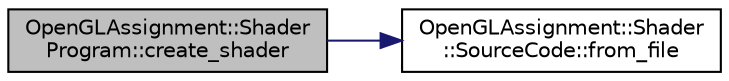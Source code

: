 digraph "OpenGLAssignment::ShaderProgram::create_shader"
{
 // LATEX_PDF_SIZE
  edge [fontname="Helvetica",fontsize="10",labelfontname="Helvetica",labelfontsize="10"];
  node [fontname="Helvetica",fontsize="10",shape=record];
  rankdir="LR";
  Node1 [label="OpenGLAssignment::Shader\lProgram::create_shader",height=0.2,width=0.4,color="black", fillcolor="grey75", style="filled", fontcolor="black",tooltip="Creates a shader with the given info."];
  Node1 -> Node2 [color="midnightblue",fontsize="10",style="solid",fontname="Helvetica"];
  Node2 [label="OpenGLAssignment::Shader\l::SourceCode::from_file",height=0.2,width=0.4,color="black", fillcolor="white", style="filled",URL="$class_open_g_l_assignment_1_1_shader_1_1_source_code.html#a6b1fadffccfa622b01e11bb6a157c54c",tooltip="Extract the shader code from a file."];
}
